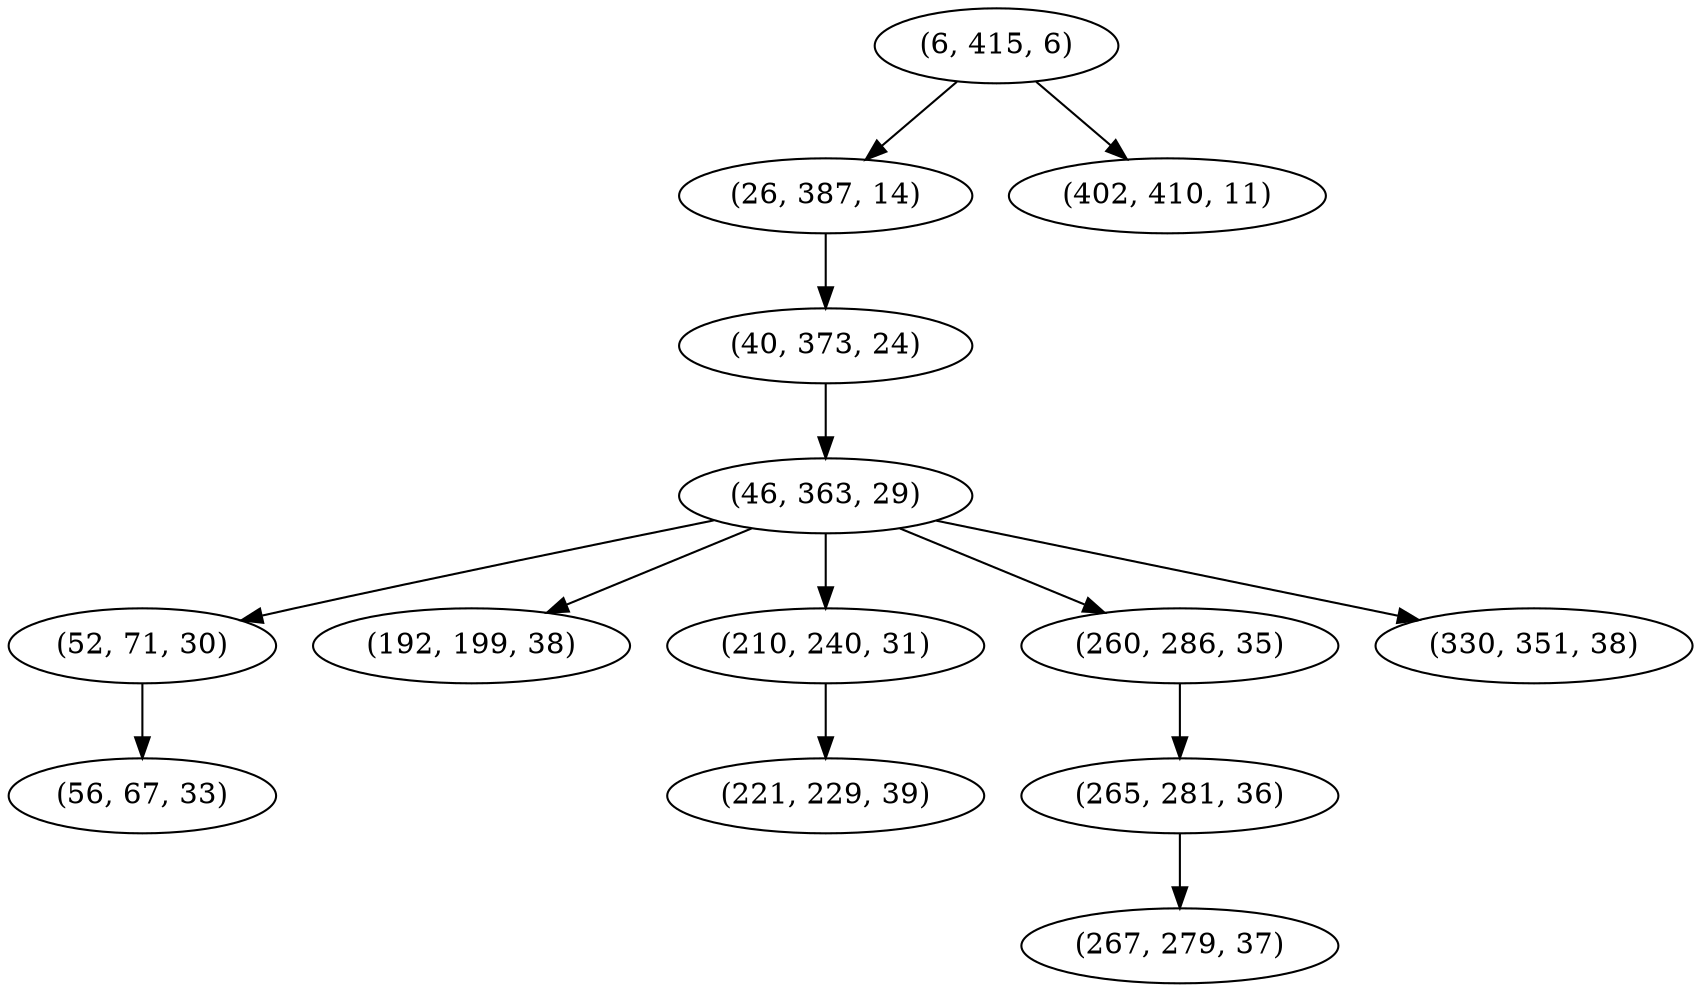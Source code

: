 digraph tree {
    "(6, 415, 6)";
    "(26, 387, 14)";
    "(40, 373, 24)";
    "(46, 363, 29)";
    "(52, 71, 30)";
    "(56, 67, 33)";
    "(192, 199, 38)";
    "(210, 240, 31)";
    "(221, 229, 39)";
    "(260, 286, 35)";
    "(265, 281, 36)";
    "(267, 279, 37)";
    "(330, 351, 38)";
    "(402, 410, 11)";
    "(6, 415, 6)" -> "(26, 387, 14)";
    "(6, 415, 6)" -> "(402, 410, 11)";
    "(26, 387, 14)" -> "(40, 373, 24)";
    "(40, 373, 24)" -> "(46, 363, 29)";
    "(46, 363, 29)" -> "(52, 71, 30)";
    "(46, 363, 29)" -> "(192, 199, 38)";
    "(46, 363, 29)" -> "(210, 240, 31)";
    "(46, 363, 29)" -> "(260, 286, 35)";
    "(46, 363, 29)" -> "(330, 351, 38)";
    "(52, 71, 30)" -> "(56, 67, 33)";
    "(210, 240, 31)" -> "(221, 229, 39)";
    "(260, 286, 35)" -> "(265, 281, 36)";
    "(265, 281, 36)" -> "(267, 279, 37)";
}
